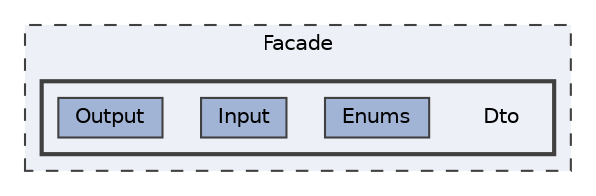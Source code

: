 digraph "Facade/Dto"
{
 // LATEX_PDF_SIZE
  bgcolor="transparent";
  edge [fontname=Helvetica,fontsize=10,labelfontname=Helvetica,labelfontsize=10];
  node [fontname=Helvetica,fontsize=10,shape=box,height=0.2,width=0.4];
  compound=true
  subgraph clusterdir_ae68b40b72b4be1b2438dde39ef5a96e {
    graph [ bgcolor="#edf0f7", pencolor="grey25", label="Facade", fontname=Helvetica,fontsize=10 style="filled,dashed", URL="dir_ae68b40b72b4be1b2438dde39ef5a96e.html",tooltip=""]
  subgraph clusterdir_97804c534db56ef6ea2f32d5ee9fd1a0 {
    graph [ bgcolor="#edf0f7", pencolor="grey25", label="", fontname=Helvetica,fontsize=10 style="filled,bold", URL="dir_97804c534db56ef6ea2f32d5ee9fd1a0.html",tooltip=""]
    dir_97804c534db56ef6ea2f32d5ee9fd1a0 [shape=plaintext, label="Dto"];
  dir_57490856b57b58065a2b971cb7e1e6d3 [label="Enums", fillcolor="#a2b4d6", color="grey25", style="filled", URL="dir_57490856b57b58065a2b971cb7e1e6d3.html",tooltip=""];
  dir_54ee5af532192e10024d0ad833a99138 [label="Input", fillcolor="#a2b4d6", color="grey25", style="filled", URL="dir_54ee5af532192e10024d0ad833a99138.html",tooltip=""];
  dir_0d8d61c8b0b2d977bcdbe135c910964d [label="Output", fillcolor="#a2b4d6", color="grey25", style="filled", URL="dir_0d8d61c8b0b2d977bcdbe135c910964d.html",tooltip=""];
  }
  }
}
